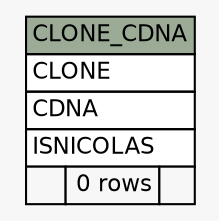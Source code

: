 // dot 2.38.0 on Windows 10 10.0
// SchemaSpy rev Unknown
digraph "CLONE_CDNA" {
  graph [
    rankdir="RL"
    bgcolor="#f7f7f7"
    nodesep="0.18"
    ranksep="0.46"
    fontname="Helvetica"
    fontsize="11"
  ];
  node [
    fontname="Helvetica"
    fontsize="11"
    shape="plaintext"
  ];
  edge [
    arrowsize="0.8"
  ];
  "CLONE_CDNA" [
    label=<
    <TABLE BORDER="0" CELLBORDER="1" CELLSPACING="0" BGCOLOR="#ffffff">
      <TR><TD COLSPAN="3" BGCOLOR="#9bab96" ALIGN="CENTER">CLONE_CDNA</TD></TR>
      <TR><TD PORT="CLONE" COLSPAN="3" ALIGN="LEFT">CLONE</TD></TR>
      <TR><TD PORT="CDNA" COLSPAN="3" ALIGN="LEFT">CDNA</TD></TR>
      <TR><TD PORT="ISNICOLAS" COLSPAN="3" ALIGN="LEFT">ISNICOLAS</TD></TR>
      <TR><TD ALIGN="LEFT" BGCOLOR="#f7f7f7">  </TD><TD ALIGN="RIGHT" BGCOLOR="#f7f7f7">0 rows</TD><TD ALIGN="RIGHT" BGCOLOR="#f7f7f7">  </TD></TR>
    </TABLE>>
    URL="tables/CLONE_CDNA.html"
    tooltip="CLONE_CDNA"
  ];
}
